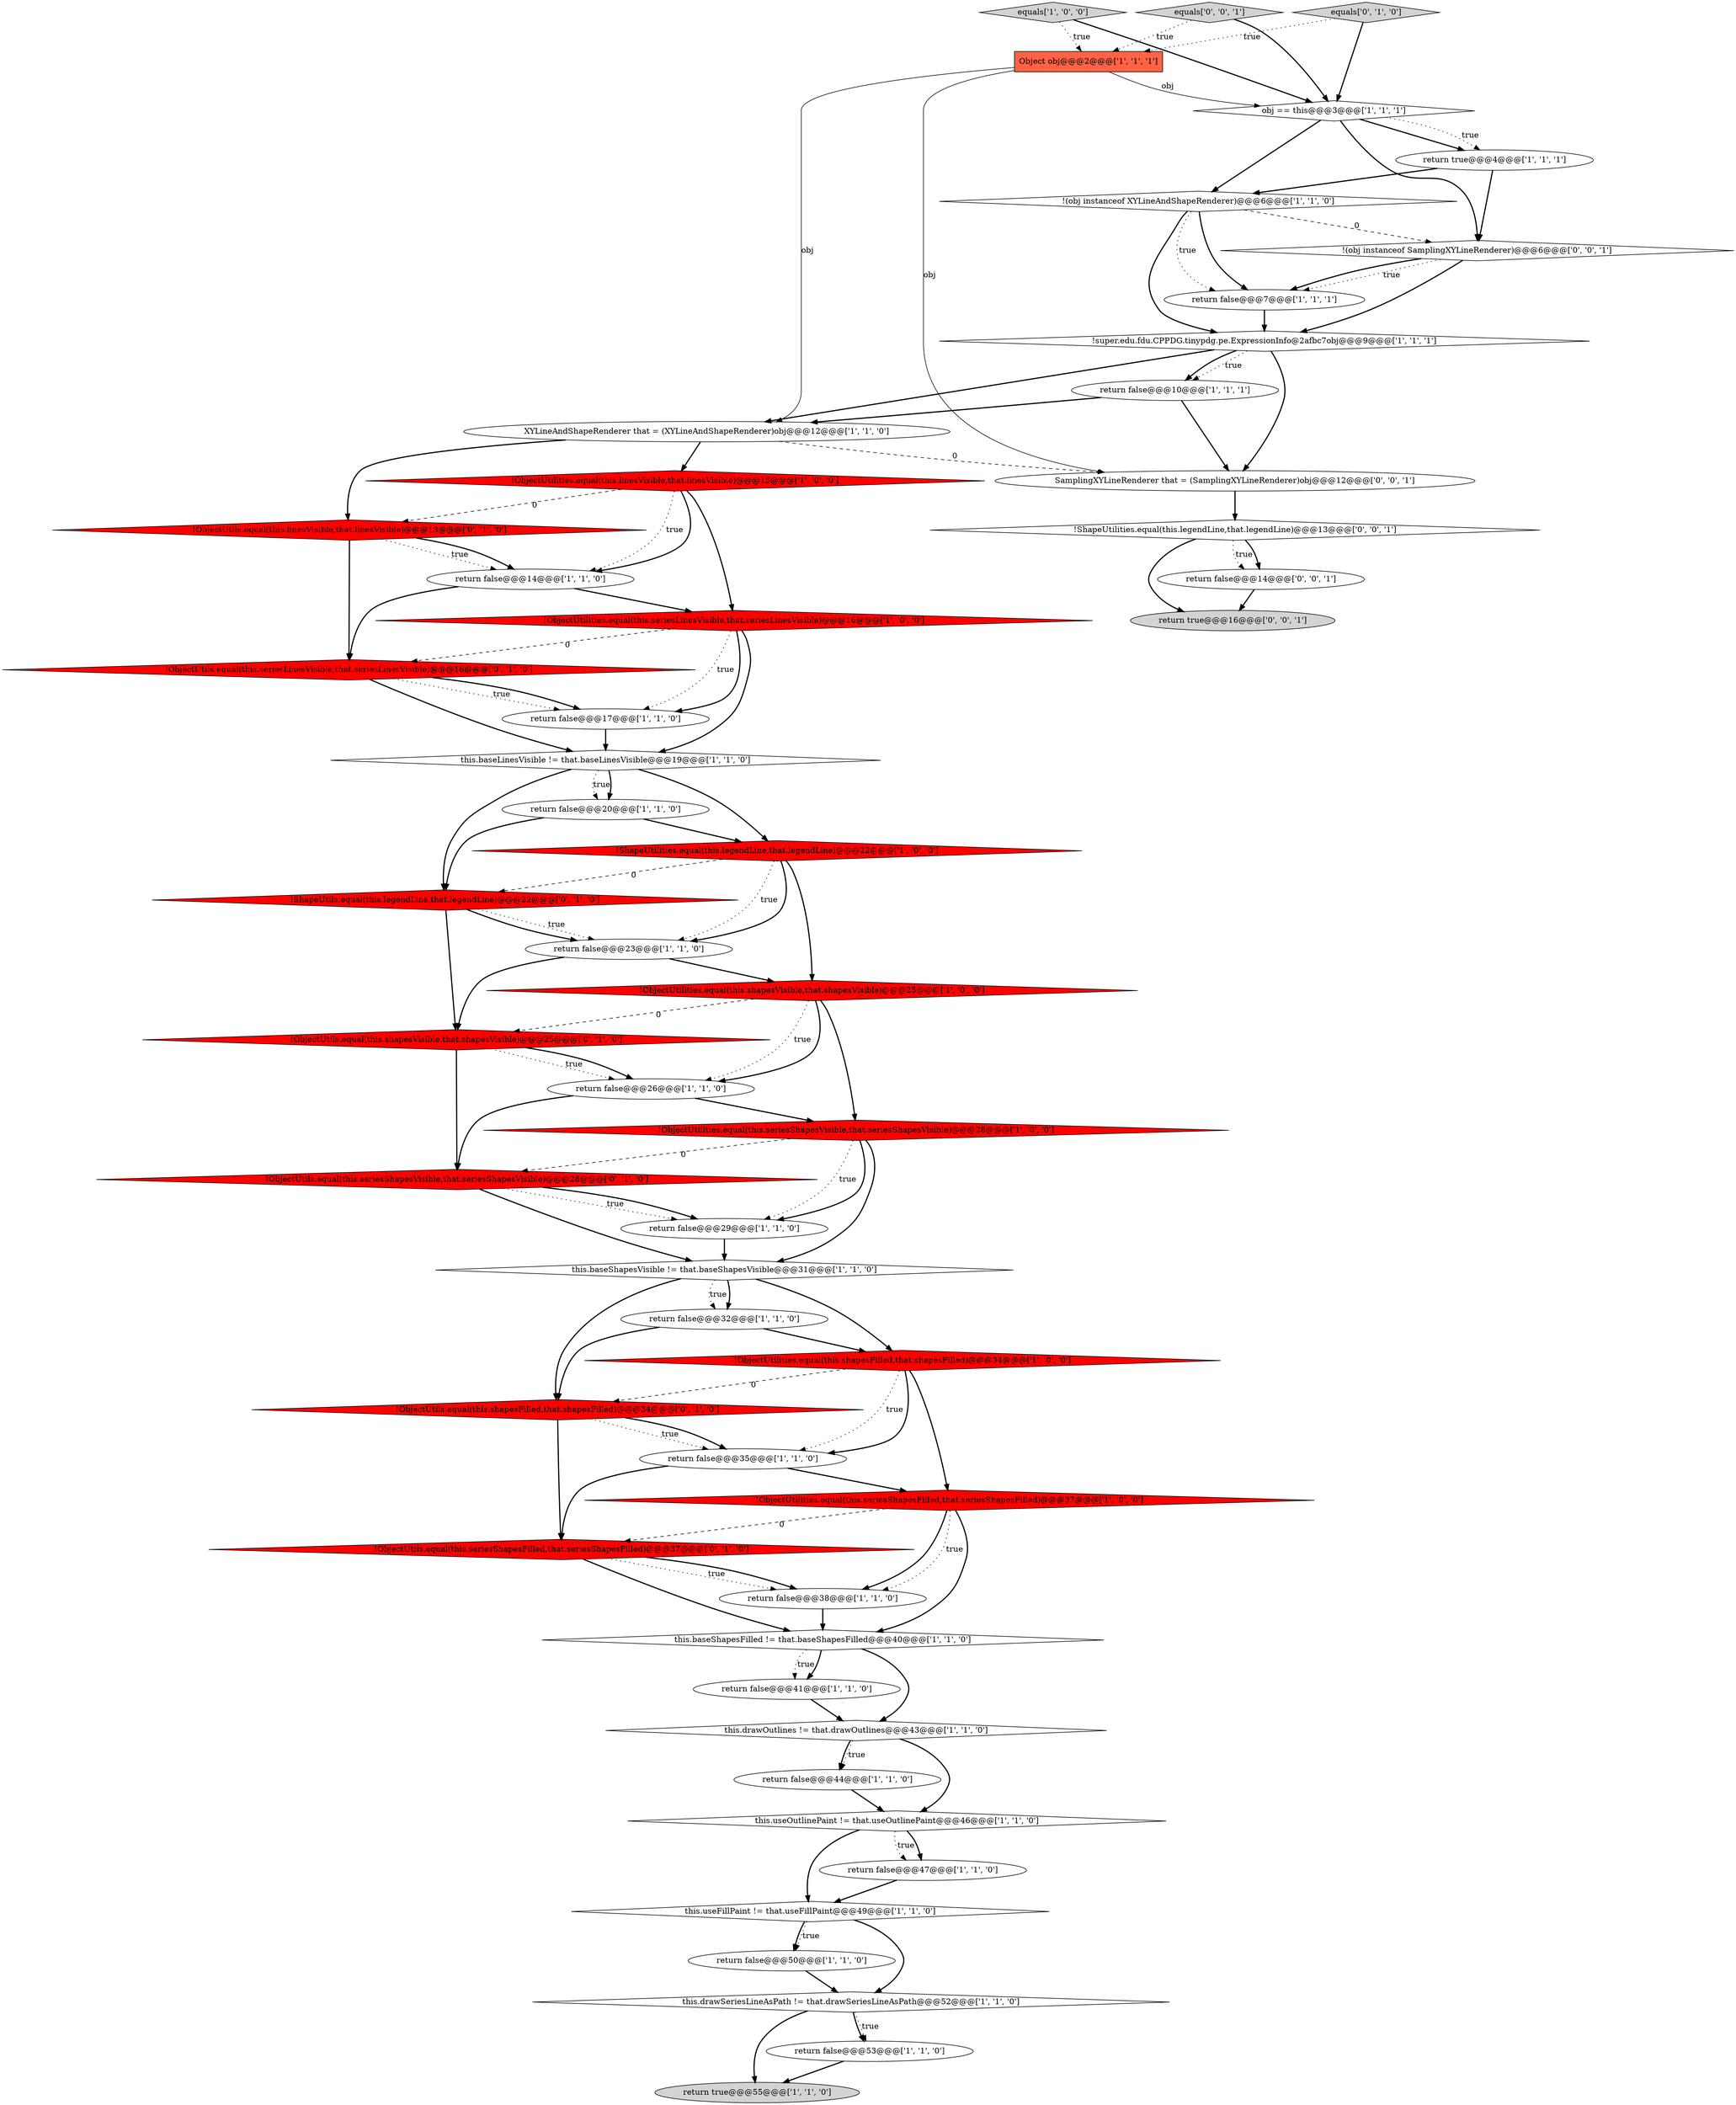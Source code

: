 digraph {
49 [style = filled, label = "!ShapeUtilities.equal(this.legendLine,that.legendLine)@@@13@@@['0', '0', '1']", fillcolor = white, shape = diamond image = "AAA0AAABBB3BBB"];
31 [style = filled, label = "return false@@@50@@@['1', '1', '0']", fillcolor = white, shape = ellipse image = "AAA0AAABBB1BBB"];
7 [style = filled, label = "this.baseShapesVisible != that.baseShapesVisible@@@31@@@['1', '1', '0']", fillcolor = white, shape = diamond image = "AAA0AAABBB1BBB"];
22 [style = filled, label = "this.drawSeriesLineAsPath != that.drawSeriesLineAsPath@@@52@@@['1', '1', '0']", fillcolor = white, shape = diamond image = "AAA0AAABBB1BBB"];
14 [style = filled, label = "!ObjectUtilities.equal(this.seriesShapesVisible,that.seriesShapesVisible)@@@28@@@['1', '0', '0']", fillcolor = red, shape = diamond image = "AAA1AAABBB1BBB"];
18 [style = filled, label = "return false@@@26@@@['1', '1', '0']", fillcolor = white, shape = ellipse image = "AAA0AAABBB1BBB"];
19 [style = filled, label = "equals['1', '0', '0']", fillcolor = lightgray, shape = diamond image = "AAA0AAABBB1BBB"];
36 [style = filled, label = "!ObjectUtilities.equal(this.seriesShapesFilled,that.seriesShapesFilled)@@@37@@@['1', '0', '0']", fillcolor = red, shape = diamond image = "AAA1AAABBB1BBB"];
29 [style = filled, label = "!super.edu.fdu.CPPDG.tinypdg.pe.ExpressionInfo@2afbc7obj@@@9@@@['1', '1', '1']", fillcolor = white, shape = diamond image = "AAA0AAABBB1BBB"];
35 [style = filled, label = "return false@@@7@@@['1', '1', '1']", fillcolor = white, shape = ellipse image = "AAA0AAABBB1BBB"];
26 [style = filled, label = "return false@@@10@@@['1', '1', '1']", fillcolor = white, shape = ellipse image = "AAA0AAABBB1BBB"];
11 [style = filled, label = "return false@@@38@@@['1', '1', '0']", fillcolor = white, shape = ellipse image = "AAA0AAABBB1BBB"];
45 [style = filled, label = "!ShapeUtils.equal(this.legendLine,that.legendLine)@@@22@@@['0', '1', '0']", fillcolor = red, shape = diamond image = "AAA1AAABBB2BBB"];
51 [style = filled, label = "equals['0', '0', '1']", fillcolor = lightgray, shape = diamond image = "AAA0AAABBB3BBB"];
13 [style = filled, label = "XYLineAndShapeRenderer that = (XYLineAndShapeRenderer)obj@@@12@@@['1', '1', '0']", fillcolor = white, shape = ellipse image = "AAA0AAABBB1BBB"];
3 [style = filled, label = "return false@@@32@@@['1', '1', '0']", fillcolor = white, shape = ellipse image = "AAA0AAABBB1BBB"];
24 [style = filled, label = "this.useFillPaint != that.useFillPaint@@@49@@@['1', '1', '0']", fillcolor = white, shape = diamond image = "AAA0AAABBB1BBB"];
48 [style = filled, label = "SamplingXYLineRenderer that = (SamplingXYLineRenderer)obj@@@12@@@['0', '0', '1']", fillcolor = white, shape = ellipse image = "AAA0AAABBB3BBB"];
33 [style = filled, label = "return false@@@41@@@['1', '1', '0']", fillcolor = white, shape = ellipse image = "AAA0AAABBB1BBB"];
21 [style = filled, label = "!ObjectUtilities.equal(this.linesVisible,that.linesVisible)@@@13@@@['1', '0', '0']", fillcolor = red, shape = diamond image = "AAA1AAABBB1BBB"];
9 [style = filled, label = "return false@@@44@@@['1', '1', '0']", fillcolor = white, shape = ellipse image = "AAA0AAABBB1BBB"];
44 [style = filled, label = "!ObjectUtils.equal(this.seriesShapesFilled,that.seriesShapesFilled)@@@37@@@['0', '1', '0']", fillcolor = red, shape = diamond image = "AAA1AAABBB2BBB"];
23 [style = filled, label = "!ObjectUtilities.equal(this.shapesFilled,that.shapesFilled)@@@34@@@['1', '0', '0']", fillcolor = red, shape = diamond image = "AAA1AAABBB1BBB"];
17 [style = filled, label = "return false@@@17@@@['1', '1', '0']", fillcolor = white, shape = ellipse image = "AAA0AAABBB1BBB"];
0 [style = filled, label = "!ObjectUtilities.equal(this.seriesLinesVisible,that.seriesLinesVisible)@@@16@@@['1', '0', '0']", fillcolor = red, shape = diamond image = "AAA1AAABBB1BBB"];
28 [style = filled, label = "this.baseShapesFilled != that.baseShapesFilled@@@40@@@['1', '1', '0']", fillcolor = white, shape = diamond image = "AAA0AAABBB1BBB"];
15 [style = filled, label = "return false@@@23@@@['1', '1', '0']", fillcolor = white, shape = ellipse image = "AAA0AAABBB1BBB"];
12 [style = filled, label = "this.useOutlinePaint != that.useOutlinePaint@@@46@@@['1', '1', '0']", fillcolor = white, shape = diamond image = "AAA0AAABBB1BBB"];
10 [style = filled, label = "obj == this@@@3@@@['1', '1', '1']", fillcolor = white, shape = diamond image = "AAA0AAABBB1BBB"];
41 [style = filled, label = "!ObjectUtils.equal(this.linesVisible,that.linesVisible)@@@13@@@['0', '1', '0']", fillcolor = red, shape = diamond image = "AAA1AAABBB2BBB"];
37 [style = filled, label = "Object obj@@@2@@@['1', '1', '1']", fillcolor = tomato, shape = box image = "AAA0AAABBB1BBB"];
50 [style = filled, label = "return true@@@16@@@['0', '0', '1']", fillcolor = lightgray, shape = ellipse image = "AAA0AAABBB3BBB"];
40 [style = filled, label = "!ObjectUtils.equal(this.shapesVisible,that.shapesVisible)@@@25@@@['0', '1', '0']", fillcolor = red, shape = diamond image = "AAA1AAABBB2BBB"];
4 [style = filled, label = "!ObjectUtilities.equal(this.shapesVisible,that.shapesVisible)@@@25@@@['1', '0', '0']", fillcolor = red, shape = diamond image = "AAA1AAABBB1BBB"];
20 [style = filled, label = "return false@@@35@@@['1', '1', '0']", fillcolor = white, shape = ellipse image = "AAA0AAABBB1BBB"];
43 [style = filled, label = "equals['0', '1', '0']", fillcolor = lightgray, shape = diamond image = "AAA0AAABBB2BBB"];
38 [style = filled, label = "!ObjectUtils.equal(this.seriesShapesVisible,that.seriesShapesVisible)@@@28@@@['0', '1', '0']", fillcolor = red, shape = diamond image = "AAA1AAABBB2BBB"];
5 [style = filled, label = "return false@@@14@@@['1', '1', '0']", fillcolor = white, shape = ellipse image = "AAA0AAABBB1BBB"];
42 [style = filled, label = "!ObjectUtils.equal(this.seriesLinesVisible,that.seriesLinesVisible)@@@16@@@['0', '1', '0']", fillcolor = red, shape = diamond image = "AAA1AAABBB2BBB"];
6 [style = filled, label = "return false@@@47@@@['1', '1', '0']", fillcolor = white, shape = ellipse image = "AAA0AAABBB1BBB"];
16 [style = filled, label = "!(obj instanceof XYLineAndShapeRenderer)@@@6@@@['1', '1', '0']", fillcolor = white, shape = diamond image = "AAA0AAABBB1BBB"];
25 [style = filled, label = "return false@@@20@@@['1', '1', '0']", fillcolor = white, shape = ellipse image = "AAA0AAABBB1BBB"];
46 [style = filled, label = "!(obj instanceof SamplingXYLineRenderer)@@@6@@@['0', '0', '1']", fillcolor = white, shape = diamond image = "AAA0AAABBB3BBB"];
34 [style = filled, label = "return true@@@4@@@['1', '1', '1']", fillcolor = white, shape = ellipse image = "AAA0AAABBB1BBB"];
32 [style = filled, label = "!ShapeUtilities.equal(this.legendLine,that.legendLine)@@@22@@@['1', '0', '0']", fillcolor = red, shape = diamond image = "AAA1AAABBB1BBB"];
47 [style = filled, label = "return false@@@14@@@['0', '0', '1']", fillcolor = white, shape = ellipse image = "AAA0AAABBB3BBB"];
30 [style = filled, label = "this.baseLinesVisible != that.baseLinesVisible@@@19@@@['1', '1', '0']", fillcolor = white, shape = diamond image = "AAA0AAABBB1BBB"];
2 [style = filled, label = "this.drawOutlines != that.drawOutlines@@@43@@@['1', '1', '0']", fillcolor = white, shape = diamond image = "AAA0AAABBB1BBB"];
8 [style = filled, label = "return false@@@53@@@['1', '1', '0']", fillcolor = white, shape = ellipse image = "AAA0AAABBB1BBB"];
27 [style = filled, label = "return true@@@55@@@['1', '1', '0']", fillcolor = lightgray, shape = ellipse image = "AAA0AAABBB1BBB"];
39 [style = filled, label = "!ObjectUtils.equal(this.shapesFilled,that.shapesFilled)@@@34@@@['0', '1', '0']", fillcolor = red, shape = diamond image = "AAA1AAABBB2BBB"];
1 [style = filled, label = "return false@@@29@@@['1', '1', '0']", fillcolor = white, shape = ellipse image = "AAA0AAABBB1BBB"];
51->37 [style = dotted, label="true"];
0->30 [style = bold, label=""];
4->18 [style = dotted, label="true"];
34->46 [style = bold, label=""];
45->15 [style = dotted, label="true"];
40->18 [style = dotted, label="true"];
25->45 [style = bold, label=""];
10->34 [style = dotted, label="true"];
36->28 [style = bold, label=""];
40->38 [style = bold, label=""];
51->10 [style = bold, label=""];
29->26 [style = dotted, label="true"];
36->44 [style = dashed, label="0"];
36->11 [style = bold, label=""];
42->17 [style = dotted, label="true"];
14->7 [style = bold, label=""];
36->11 [style = dotted, label="true"];
22->8 [style = bold, label=""];
0->42 [style = dashed, label="0"];
5->0 [style = bold, label=""];
38->7 [style = bold, label=""];
23->39 [style = dashed, label="0"];
3->39 [style = bold, label=""];
23->36 [style = bold, label=""];
32->4 [style = bold, label=""];
8->27 [style = bold, label=""];
32->15 [style = dotted, label="true"];
21->5 [style = dotted, label="true"];
18->38 [style = bold, label=""];
11->28 [style = bold, label=""];
48->49 [style = bold, label=""];
21->0 [style = bold, label=""];
0->17 [style = bold, label=""];
16->29 [style = bold, label=""];
4->18 [style = bold, label=""];
2->9 [style = bold, label=""];
19->37 [style = dotted, label="true"];
26->13 [style = bold, label=""];
44->11 [style = dotted, label="true"];
38->1 [style = dotted, label="true"];
29->26 [style = bold, label=""];
41->5 [style = dotted, label="true"];
3->23 [style = bold, label=""];
49->47 [style = dotted, label="true"];
37->48 [style = solid, label="obj"];
10->34 [style = bold, label=""];
12->6 [style = dotted, label="true"];
7->23 [style = bold, label=""];
43->10 [style = bold, label=""];
14->1 [style = dotted, label="true"];
39->20 [style = dotted, label="true"];
39->20 [style = bold, label=""];
26->48 [style = bold, label=""];
37->10 [style = solid, label="obj"];
4->14 [style = bold, label=""];
23->20 [style = bold, label=""];
35->29 [style = bold, label=""];
37->13 [style = solid, label="obj"];
45->15 [style = bold, label=""];
46->35 [style = dotted, label="true"];
16->35 [style = dotted, label="true"];
30->32 [style = bold, label=""];
6->24 [style = bold, label=""];
19->10 [style = bold, label=""];
12->24 [style = bold, label=""];
13->48 [style = dashed, label="0"];
1->7 [style = bold, label=""];
47->50 [style = bold, label=""];
46->29 [style = bold, label=""];
38->1 [style = bold, label=""];
49->50 [style = bold, label=""];
13->41 [style = bold, label=""];
21->5 [style = bold, label=""];
32->45 [style = dashed, label="0"];
23->20 [style = dotted, label="true"];
2->9 [style = dotted, label="true"];
30->25 [style = dotted, label="true"];
10->16 [style = bold, label=""];
24->31 [style = bold, label=""];
7->39 [style = bold, label=""];
34->16 [style = bold, label=""];
14->38 [style = dashed, label="0"];
46->35 [style = bold, label=""];
15->40 [style = bold, label=""];
9->12 [style = bold, label=""];
33->2 [style = bold, label=""];
20->36 [style = bold, label=""];
45->40 [style = bold, label=""];
31->22 [style = bold, label=""];
39->44 [style = bold, label=""];
28->33 [style = dotted, label="true"];
42->17 [style = bold, label=""];
24->31 [style = dotted, label="true"];
10->46 [style = bold, label=""];
25->32 [style = bold, label=""];
30->25 [style = bold, label=""];
40->18 [style = bold, label=""];
17->30 [style = bold, label=""];
12->6 [style = bold, label=""];
24->22 [style = bold, label=""];
7->3 [style = bold, label=""];
14->1 [style = bold, label=""];
2->12 [style = bold, label=""];
20->44 [style = bold, label=""];
16->46 [style = dashed, label="0"];
49->47 [style = bold, label=""];
28->2 [style = bold, label=""];
22->8 [style = dotted, label="true"];
43->37 [style = dotted, label="true"];
28->33 [style = bold, label=""];
22->27 [style = bold, label=""];
7->3 [style = dotted, label="true"];
42->30 [style = bold, label=""];
21->41 [style = dashed, label="0"];
44->28 [style = bold, label=""];
15->4 [style = bold, label=""];
32->15 [style = bold, label=""];
44->11 [style = bold, label=""];
0->17 [style = dotted, label="true"];
5->42 [style = bold, label=""];
16->35 [style = bold, label=""];
29->48 [style = bold, label=""];
4->40 [style = dashed, label="0"];
13->21 [style = bold, label=""];
18->14 [style = bold, label=""];
30->45 [style = bold, label=""];
41->5 [style = bold, label=""];
41->42 [style = bold, label=""];
29->13 [style = bold, label=""];
}
